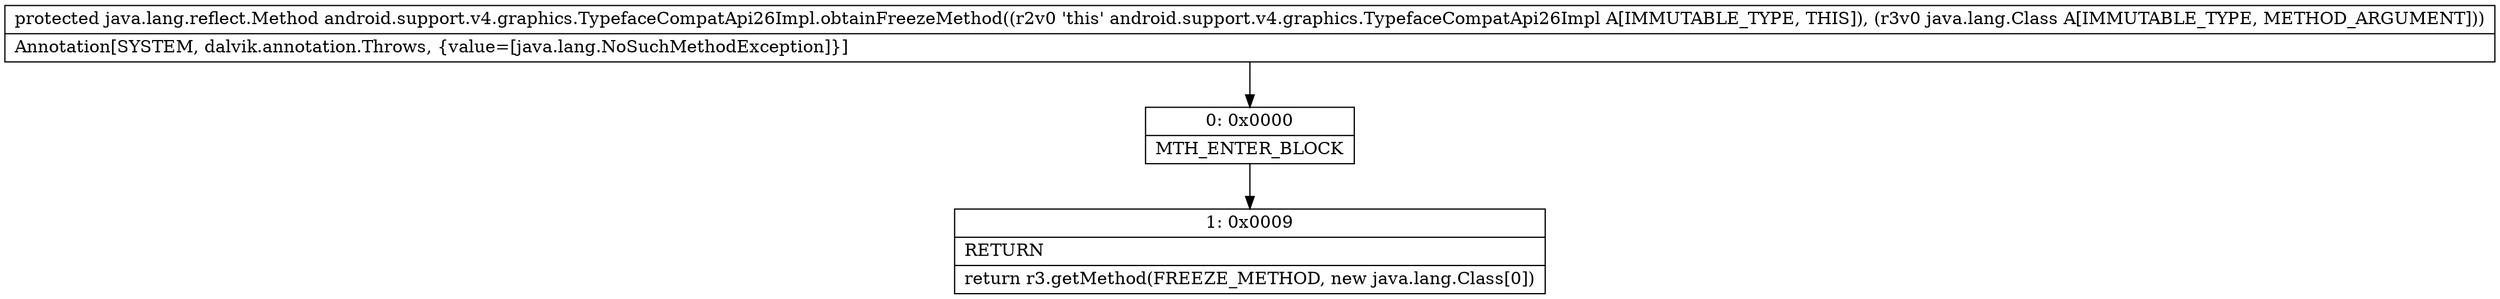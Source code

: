 digraph "CFG forandroid.support.v4.graphics.TypefaceCompatApi26Impl.obtainFreezeMethod(Ljava\/lang\/Class;)Ljava\/lang\/reflect\/Method;" {
Node_0 [shape=record,label="{0\:\ 0x0000|MTH_ENTER_BLOCK\l}"];
Node_1 [shape=record,label="{1\:\ 0x0009|RETURN\l|return r3.getMethod(FREEZE_METHOD, new java.lang.Class[0])\l}"];
MethodNode[shape=record,label="{protected java.lang.reflect.Method android.support.v4.graphics.TypefaceCompatApi26Impl.obtainFreezeMethod((r2v0 'this' android.support.v4.graphics.TypefaceCompatApi26Impl A[IMMUTABLE_TYPE, THIS]), (r3v0 java.lang.Class A[IMMUTABLE_TYPE, METHOD_ARGUMENT]))  | Annotation[SYSTEM, dalvik.annotation.Throws, \{value=[java.lang.NoSuchMethodException]\}]\l}"];
MethodNode -> Node_0;
Node_0 -> Node_1;
}

